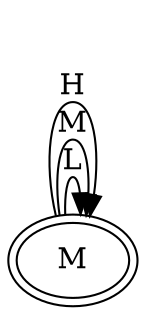 digraph 25 {
rankdir = LR
0 [peripheries = 2]

0 [label = "M"]
0 -> 0 [label = "L"]
0 -> 0 [label = "M"]
0 -> 0 [label = "H"]

}
